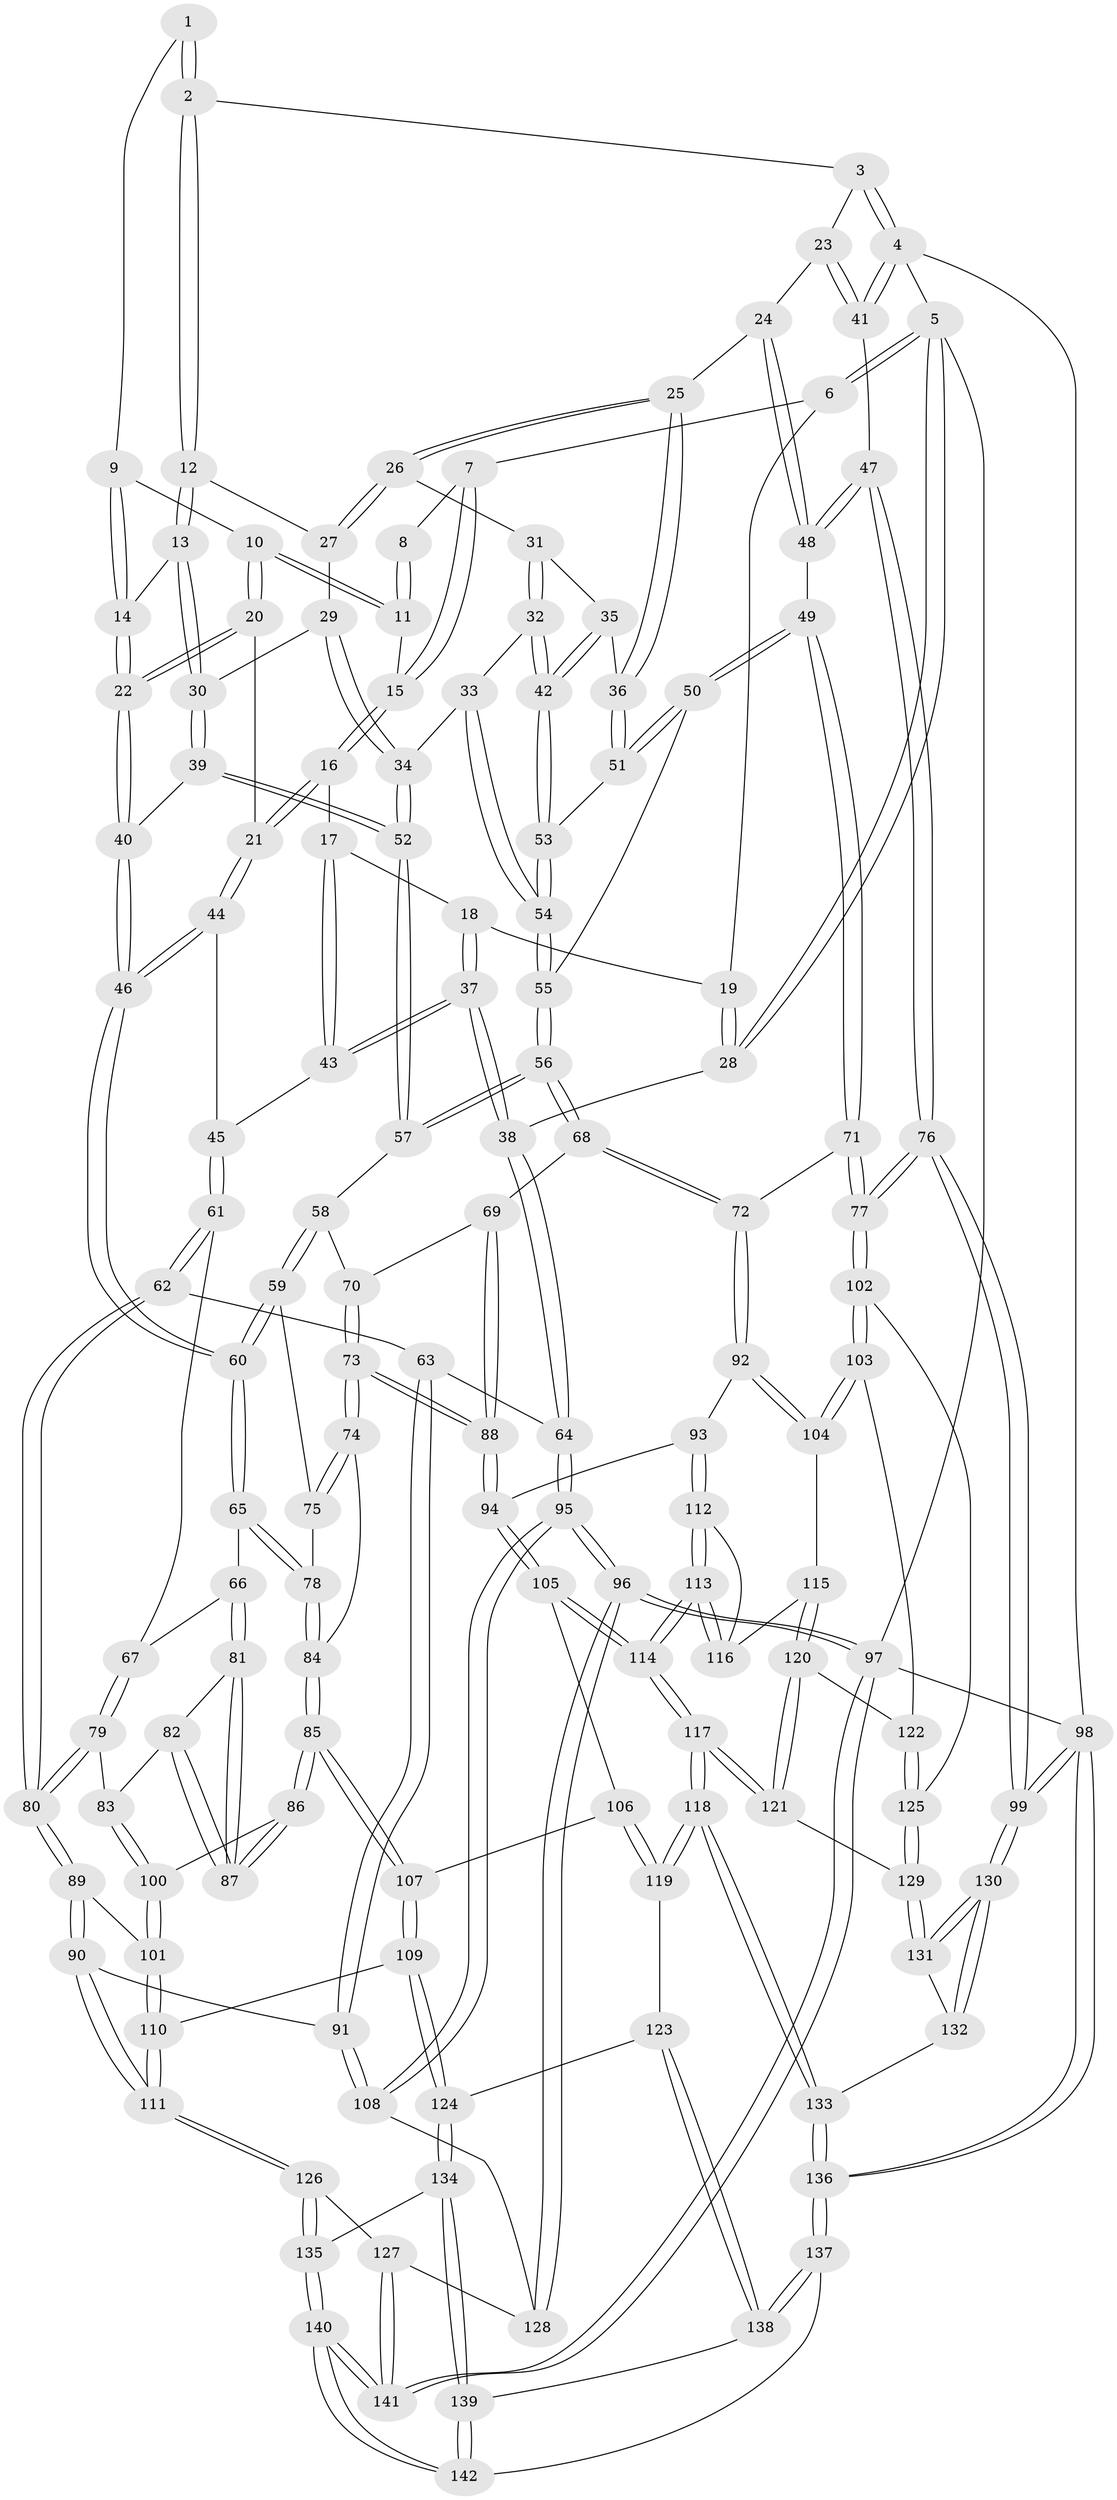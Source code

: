 // coarse degree distribution, {4: 0.24705882352941178, 2: 0.011764705882352941, 3: 0.09411764705882353, 7: 0.03529411764705882, 5: 0.5176470588235295, 1: 0.011764705882352941, 6: 0.08235294117647059}
// Generated by graph-tools (version 1.1) at 2025/05/03/04/25 22:05:46]
// undirected, 142 vertices, 352 edges
graph export_dot {
graph [start="1"]
  node [color=gray90,style=filled];
  1 [pos="+0.40182027910952317+0"];
  2 [pos="+0.6407473499686718+0"];
  3 [pos="+0.7793486790660148+0"];
  4 [pos="+1+0"];
  5 [pos="+0+0"];
  6 [pos="+0+0"];
  7 [pos="+0.08030579420545836+0"];
  8 [pos="+0.32425500434305116+0"];
  9 [pos="+0.35499836540890567+0"];
  10 [pos="+0.2920481659312788+0.06301800563392858"];
  11 [pos="+0.2889028135879745+0.057853840067438496"];
  12 [pos="+0.6357740805611871+0"];
  13 [pos="+0.4405182728066165+0.11709483482085209"];
  14 [pos="+0.40535320327921875+0.12688116564262852"];
  15 [pos="+0.14491397023362845+0"];
  16 [pos="+0.15333376830358206+0.12104160275853369"];
  17 [pos="+0.1278716577750152+0.13944467760771226"];
  18 [pos="+0.1066462960158227+0.1386482155115118"];
  19 [pos="+0.048739225799075865+0.09810532746762489"];
  20 [pos="+0.29772631666088634+0.13558058628005304"];
  21 [pos="+0.2559972749648124+0.14529714111253803"];
  22 [pos="+0.35434344586307015+0.15477742538061967"];
  23 [pos="+0.9295742701145577+0.12460245130395138"];
  24 [pos="+0.910010574083245+0.1457043415807764"];
  25 [pos="+0.893416701406348+0.15601287050554277"];
  26 [pos="+0.7160583438447913+0.0760351967397191"];
  27 [pos="+0.6583329229645446+0"];
  28 [pos="+0+0.07399871908930822"];
  29 [pos="+0.6330512915397943+0.06096700534520601"];
  30 [pos="+0.517446157581893+0.19987624449577324"];
  31 [pos="+0.7301186461227662+0.1645811580187929"];
  32 [pos="+0.6616232903832134+0.24443693112980955"];
  33 [pos="+0.6462336682333648+0.2487101253941069"];
  34 [pos="+0.6146434564258793+0.24768587673920217"];
  35 [pos="+0.7708603999879002+0.19408792142536624"];
  36 [pos="+0.8677057800272414+0.18973665267342682"];
  37 [pos="+0+0.27138968854458323"];
  38 [pos="+0+0.29454304100530576"];
  39 [pos="+0.546432304007773+0.2592405093118559"];
  40 [pos="+0.36528075058193926+0.24471429777379705"];
  41 [pos="+1+0.13089799092884516"];
  42 [pos="+0.7567614985949775+0.27938887075438007"];
  43 [pos="+0.12596904877330023+0.2852099135741167"];
  44 [pos="+0.2326652320609959+0.2422159688500606"];
  45 [pos="+0.13145528025791361+0.2914143349255736"];
  46 [pos="+0.3366602409113045+0.37727037189885526"];
  47 [pos="+1+0.36102459846022755"];
  48 [pos="+1+0.36746989025392146"];
  49 [pos="+0.9528429100483625+0.3810094057418262"];
  50 [pos="+0.8964767160388537+0.3383479258988879"];
  51 [pos="+0.8553461139433829+0.2848790282126461"];
  52 [pos="+0.5605829816791282+0.27498899129572496"];
  53 [pos="+0.7687195392830337+0.29470162512167397"];
  54 [pos="+0.7282020289400333+0.396251659778358"];
  55 [pos="+0.7277924114849441+0.3998575383204909"];
  56 [pos="+0.7213833403959558+0.41669192955246526"];
  57 [pos="+0.552620012073931+0.3098714340154704"];
  58 [pos="+0.5053491806192746+0.37701694631271787"];
  59 [pos="+0.4081459737364432+0.39775736714216653"];
  60 [pos="+0.3370071392560536+0.38787916940144473"];
  61 [pos="+0.16968042724731933+0.4062411855369366"];
  62 [pos="+0.1150763622076603+0.44582001640873725"];
  63 [pos="+0.07296749820917392+0.4563799869706082"];
  64 [pos="+0+0.3780115093225557"];
  65 [pos="+0.3216896938825597+0.4002097257708425"];
  66 [pos="+0.2924901993059744+0.41642649972773055"];
  67 [pos="+0.27700917815445153+0.4181039819544384"];
  68 [pos="+0.7233873910704676+0.45482461195219975"];
  69 [pos="+0.7037375815340345+0.46331084904992764"];
  70 [pos="+0.5326090021072041+0.4159179277353603"];
  71 [pos="+0.8660140700497408+0.5040437357313519"];
  72 [pos="+0.8062721747159364+0.516781425407788"];
  73 [pos="+0.5580359052248971+0.5646541086552017"];
  74 [pos="+0.49766508934035764+0.5565829598112377"];
  75 [pos="+0.44271342333766317+0.48613136627276504"];
  76 [pos="+1+0.743161019234963"];
  77 [pos="+1+0.6949500106451395"];
  78 [pos="+0.4050425868101366+0.5662411138070973"];
  79 [pos="+0.21859066981128975+0.5576336866916165"];
  80 [pos="+0.16703545604996367+0.5864519285495334"];
  81 [pos="+0.29380409797997165+0.42742032301848965"];
  82 [pos="+0.29136912113023744+0.5544960516073194"];
  83 [pos="+0.26956783296299847+0.5984288552265792"];
  84 [pos="+0.4097281213537875+0.5948894239404144"];
  85 [pos="+0.39343640646858435+0.6186104756500178"];
  86 [pos="+0.3729615502379736+0.607341152739287"];
  87 [pos="+0.37149490562609816+0.6055682278150851"];
  88 [pos="+0.5787912877956503+0.5824406847219198"];
  89 [pos="+0.15913733733521618+0.6226864884242553"];
  90 [pos="+0.11668834538107138+0.6731719175576297"];
  91 [pos="+0.03900710418336111+0.6691905334275104"];
  92 [pos="+0.7777948471475025+0.6089957593485908"];
  93 [pos="+0.6587086726235406+0.6292452534593519"];
  94 [pos="+0.5798688505984293+0.5871722775178413"];
  95 [pos="+0+0.7012764044112331"];
  96 [pos="+0+1"];
  97 [pos="+0+1"];
  98 [pos="+1+1"];
  99 [pos="+1+1"];
  100 [pos="+0.26990200833547245+0.6144311335491416"];
  101 [pos="+0.26419464009857924+0.6258627449944671"];
  102 [pos="+1+0.7048141868398521"];
  103 [pos="+0.8287784811200649+0.6764637354399577"];
  104 [pos="+0.7913901927387805+0.6531845530909823"];
  105 [pos="+0.5632308334693296+0.6231819795190433"];
  106 [pos="+0.5226768891901308+0.6643679521859452"];
  107 [pos="+0.3979069583448671+0.6611003905778002"];
  108 [pos="+0.026614266291726054+0.6744343173205353"];
  109 [pos="+0.34531847602698934+0.7720714324209331"];
  110 [pos="+0.3042674142390824+0.7740298908576803"];
  111 [pos="+0.24119634479011956+0.8002480252932712"];
  112 [pos="+0.6666466247381557+0.6808091489200301"];
  113 [pos="+0.6535532428053683+0.7802736735185212"];
  114 [pos="+0.6454532601349674+0.8092035656003427"];
  115 [pos="+0.7803002166897596+0.6698637306680016"];
  116 [pos="+0.7282626056232364+0.69143799386658"];
  117 [pos="+0.6451936977939632+0.8226861299859294"];
  118 [pos="+0.6395676575263615+0.8303937449610225"];
  119 [pos="+0.5147508816664441+0.8043497424646263"];
  120 [pos="+0.7562668745973938+0.7534098996859436"];
  121 [pos="+0.7252325953450001+0.7965393575197792"];
  122 [pos="+0.8284389014873572+0.7562235944169501"];
  123 [pos="+0.4974356819593502+0.8093645620338624"];
  124 [pos="+0.39393779510676197+0.8058240895963509"];
  125 [pos="+0.8524656328451716+0.7957902609184583"];
  126 [pos="+0.23039219080252063+0.8190100020997877"];
  127 [pos="+0.2193362789776991+0.8323603611257467"];
  128 [pos="+0.09177968860718813+0.8842015659570079"];
  129 [pos="+0.8352877688304764+0.8321415250375865"];
  130 [pos="+1+0.9760003610840164"];
  131 [pos="+0.8370869369537345+0.8378668591992566"];
  132 [pos="+0.8166542693336778+0.9084035565690137"];
  133 [pos="+0.6864689105391406+1"];
  134 [pos="+0.3942474055800333+0.8197836489889405"];
  135 [pos="+0.33288069006825227+0.9546739878080547"];
  136 [pos="+0.6752369169801676+1"];
  137 [pos="+0.6066640330961548+1"];
  138 [pos="+0.4962159257100294+0.9055723039523701"];
  139 [pos="+0.4214726728688928+0.9457522926843528"];
  140 [pos="+0.3644885735376905+1"];
  141 [pos="+0.26352314816352046+1"];
  142 [pos="+0.41768125687394+1"];
  1 -- 2;
  1 -- 2;
  1 -- 9;
  2 -- 3;
  2 -- 12;
  2 -- 12;
  3 -- 4;
  3 -- 4;
  3 -- 23;
  4 -- 5;
  4 -- 41;
  4 -- 41;
  4 -- 98;
  5 -- 6;
  5 -- 6;
  5 -- 28;
  5 -- 28;
  5 -- 97;
  6 -- 7;
  6 -- 19;
  7 -- 8;
  7 -- 15;
  7 -- 15;
  8 -- 11;
  8 -- 11;
  9 -- 10;
  9 -- 14;
  9 -- 14;
  10 -- 11;
  10 -- 11;
  10 -- 20;
  10 -- 20;
  11 -- 15;
  12 -- 13;
  12 -- 13;
  12 -- 27;
  13 -- 14;
  13 -- 30;
  13 -- 30;
  14 -- 22;
  14 -- 22;
  15 -- 16;
  15 -- 16;
  16 -- 17;
  16 -- 21;
  16 -- 21;
  17 -- 18;
  17 -- 43;
  17 -- 43;
  18 -- 19;
  18 -- 37;
  18 -- 37;
  19 -- 28;
  19 -- 28;
  20 -- 21;
  20 -- 22;
  20 -- 22;
  21 -- 44;
  21 -- 44;
  22 -- 40;
  22 -- 40;
  23 -- 24;
  23 -- 41;
  23 -- 41;
  24 -- 25;
  24 -- 48;
  24 -- 48;
  25 -- 26;
  25 -- 26;
  25 -- 36;
  25 -- 36;
  26 -- 27;
  26 -- 27;
  26 -- 31;
  27 -- 29;
  28 -- 38;
  29 -- 30;
  29 -- 34;
  29 -- 34;
  30 -- 39;
  30 -- 39;
  31 -- 32;
  31 -- 32;
  31 -- 35;
  32 -- 33;
  32 -- 42;
  32 -- 42;
  33 -- 34;
  33 -- 54;
  33 -- 54;
  34 -- 52;
  34 -- 52;
  35 -- 36;
  35 -- 42;
  35 -- 42;
  36 -- 51;
  36 -- 51;
  37 -- 38;
  37 -- 38;
  37 -- 43;
  37 -- 43;
  38 -- 64;
  38 -- 64;
  39 -- 40;
  39 -- 52;
  39 -- 52;
  40 -- 46;
  40 -- 46;
  41 -- 47;
  42 -- 53;
  42 -- 53;
  43 -- 45;
  44 -- 45;
  44 -- 46;
  44 -- 46;
  45 -- 61;
  45 -- 61;
  46 -- 60;
  46 -- 60;
  47 -- 48;
  47 -- 48;
  47 -- 76;
  47 -- 76;
  48 -- 49;
  49 -- 50;
  49 -- 50;
  49 -- 71;
  49 -- 71;
  50 -- 51;
  50 -- 51;
  50 -- 55;
  51 -- 53;
  52 -- 57;
  52 -- 57;
  53 -- 54;
  53 -- 54;
  54 -- 55;
  54 -- 55;
  55 -- 56;
  55 -- 56;
  56 -- 57;
  56 -- 57;
  56 -- 68;
  56 -- 68;
  57 -- 58;
  58 -- 59;
  58 -- 59;
  58 -- 70;
  59 -- 60;
  59 -- 60;
  59 -- 75;
  60 -- 65;
  60 -- 65;
  61 -- 62;
  61 -- 62;
  61 -- 67;
  62 -- 63;
  62 -- 80;
  62 -- 80;
  63 -- 64;
  63 -- 91;
  63 -- 91;
  64 -- 95;
  64 -- 95;
  65 -- 66;
  65 -- 78;
  65 -- 78;
  66 -- 67;
  66 -- 81;
  66 -- 81;
  67 -- 79;
  67 -- 79;
  68 -- 69;
  68 -- 72;
  68 -- 72;
  69 -- 70;
  69 -- 88;
  69 -- 88;
  70 -- 73;
  70 -- 73;
  71 -- 72;
  71 -- 77;
  71 -- 77;
  72 -- 92;
  72 -- 92;
  73 -- 74;
  73 -- 74;
  73 -- 88;
  73 -- 88;
  74 -- 75;
  74 -- 75;
  74 -- 84;
  75 -- 78;
  76 -- 77;
  76 -- 77;
  76 -- 99;
  76 -- 99;
  77 -- 102;
  77 -- 102;
  78 -- 84;
  78 -- 84;
  79 -- 80;
  79 -- 80;
  79 -- 83;
  80 -- 89;
  80 -- 89;
  81 -- 82;
  81 -- 87;
  81 -- 87;
  82 -- 83;
  82 -- 87;
  82 -- 87;
  83 -- 100;
  83 -- 100;
  84 -- 85;
  84 -- 85;
  85 -- 86;
  85 -- 86;
  85 -- 107;
  85 -- 107;
  86 -- 87;
  86 -- 87;
  86 -- 100;
  88 -- 94;
  88 -- 94;
  89 -- 90;
  89 -- 90;
  89 -- 101;
  90 -- 91;
  90 -- 111;
  90 -- 111;
  91 -- 108;
  91 -- 108;
  92 -- 93;
  92 -- 104;
  92 -- 104;
  93 -- 94;
  93 -- 112;
  93 -- 112;
  94 -- 105;
  94 -- 105;
  95 -- 96;
  95 -- 96;
  95 -- 108;
  95 -- 108;
  96 -- 97;
  96 -- 97;
  96 -- 128;
  96 -- 128;
  97 -- 141;
  97 -- 141;
  97 -- 98;
  98 -- 99;
  98 -- 99;
  98 -- 136;
  98 -- 136;
  99 -- 130;
  99 -- 130;
  100 -- 101;
  100 -- 101;
  101 -- 110;
  101 -- 110;
  102 -- 103;
  102 -- 103;
  102 -- 125;
  103 -- 104;
  103 -- 104;
  103 -- 122;
  104 -- 115;
  105 -- 106;
  105 -- 114;
  105 -- 114;
  106 -- 107;
  106 -- 119;
  106 -- 119;
  107 -- 109;
  107 -- 109;
  108 -- 128;
  109 -- 110;
  109 -- 124;
  109 -- 124;
  110 -- 111;
  110 -- 111;
  111 -- 126;
  111 -- 126;
  112 -- 113;
  112 -- 113;
  112 -- 116;
  113 -- 114;
  113 -- 114;
  113 -- 116;
  113 -- 116;
  114 -- 117;
  114 -- 117;
  115 -- 116;
  115 -- 120;
  115 -- 120;
  117 -- 118;
  117 -- 118;
  117 -- 121;
  117 -- 121;
  118 -- 119;
  118 -- 119;
  118 -- 133;
  118 -- 133;
  119 -- 123;
  120 -- 121;
  120 -- 121;
  120 -- 122;
  121 -- 129;
  122 -- 125;
  122 -- 125;
  123 -- 124;
  123 -- 138;
  123 -- 138;
  124 -- 134;
  124 -- 134;
  125 -- 129;
  125 -- 129;
  126 -- 127;
  126 -- 135;
  126 -- 135;
  127 -- 128;
  127 -- 141;
  127 -- 141;
  129 -- 131;
  129 -- 131;
  130 -- 131;
  130 -- 131;
  130 -- 132;
  130 -- 132;
  131 -- 132;
  132 -- 133;
  133 -- 136;
  133 -- 136;
  134 -- 135;
  134 -- 139;
  134 -- 139;
  135 -- 140;
  135 -- 140;
  136 -- 137;
  136 -- 137;
  137 -- 138;
  137 -- 138;
  137 -- 142;
  138 -- 139;
  139 -- 142;
  139 -- 142;
  140 -- 141;
  140 -- 141;
  140 -- 142;
  140 -- 142;
}
